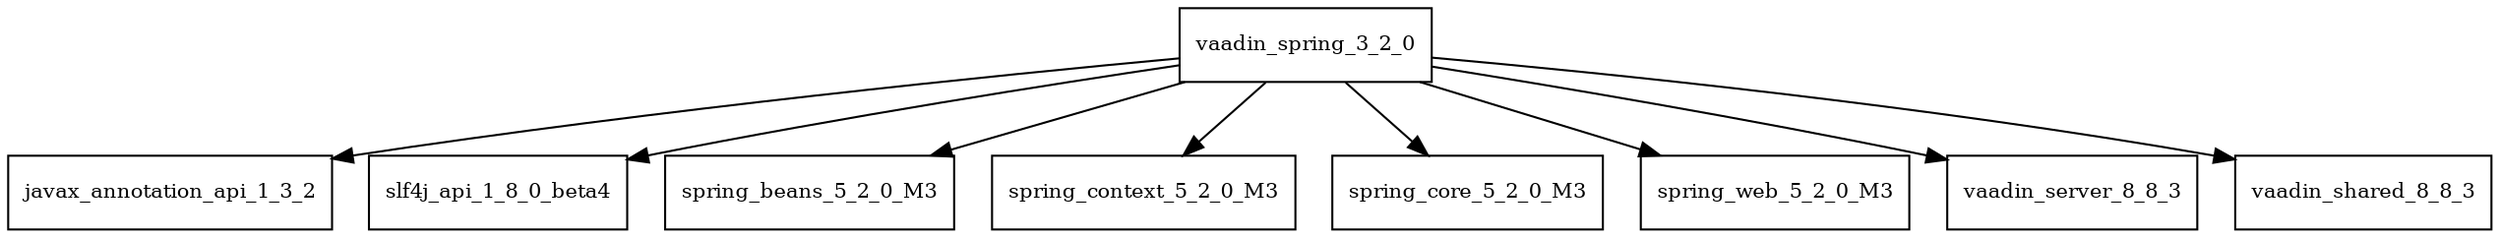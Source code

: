 digraph vaadin_spring_3_2_0_dependencies {
  node [shape = box, fontsize=10.0];
  vaadin_spring_3_2_0 -> javax_annotation_api_1_3_2;
  vaadin_spring_3_2_0 -> slf4j_api_1_8_0_beta4;
  vaadin_spring_3_2_0 -> spring_beans_5_2_0_M3;
  vaadin_spring_3_2_0 -> spring_context_5_2_0_M3;
  vaadin_spring_3_2_0 -> spring_core_5_2_0_M3;
  vaadin_spring_3_2_0 -> spring_web_5_2_0_M3;
  vaadin_spring_3_2_0 -> vaadin_server_8_8_3;
  vaadin_spring_3_2_0 -> vaadin_shared_8_8_3;
}
